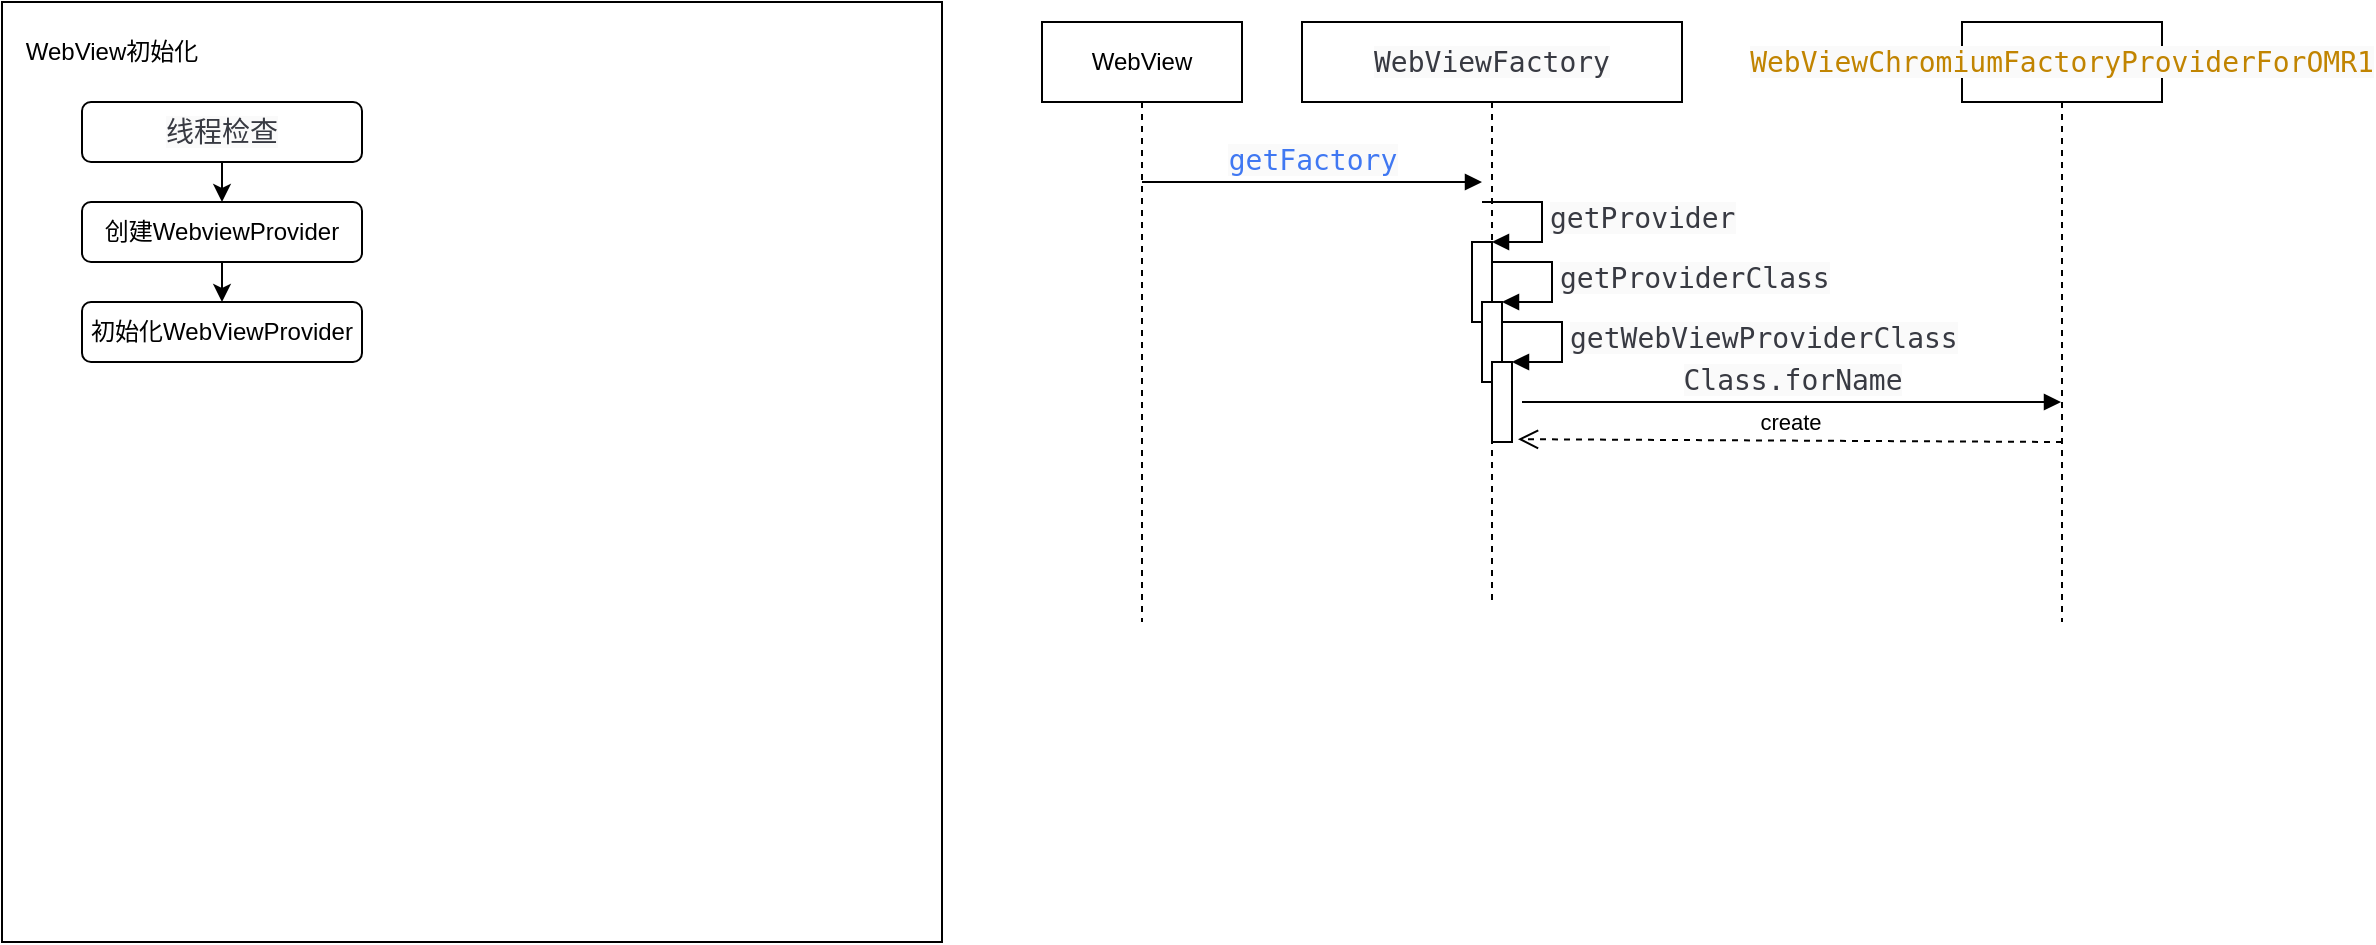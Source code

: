 <mxfile version="14.9.6" type="github">
  <diagram id="2jVplulDgXepH_xoGk73" name="Page-1">
    <mxGraphModel dx="1038" dy="585" grid="1" gridSize="10" guides="1" tooltips="1" connect="1" arrows="1" fold="1" page="1" pageScale="1" pageWidth="827" pageHeight="1169" math="0" shadow="0">
      <root>
        <mxCell id="0" />
        <mxCell id="1" parent="0" />
        <mxCell id="boVsB5EDwnH805TPusPQ-2" value="" style="whiteSpace=wrap;html=1;aspect=fixed;" vertex="1" parent="1">
          <mxGeometry x="20" y="30" width="470" height="470" as="geometry" />
        </mxCell>
        <mxCell id="boVsB5EDwnH805TPusPQ-3" value="WebView初始化" style="text;html=1;strokeColor=none;fillColor=none;align=center;verticalAlign=middle;whiteSpace=wrap;rounded=0;" vertex="1" parent="1">
          <mxGeometry x="30" y="50" width="90" height="10" as="geometry" />
        </mxCell>
        <mxCell id="boVsB5EDwnH805TPusPQ-4" value="&lt;div style=&quot;text-align: left&quot;&gt;&lt;font color=&quot;#383a42&quot; face=&quot;source code pro, dejavu sans mono, ubuntu mono, anonymous pro, droid sans mono, menlo, monaco, consolas, inconsolata, courier, monospace, pingfang sc, microsoft yahei, sans-serif&quot;&gt;&lt;span style=&quot;font-size: 14px ; background-color: rgb(250 , 250 , 250)&quot;&gt;线程检查&lt;/span&gt;&lt;/font&gt;&lt;/div&gt;" style="rounded=1;whiteSpace=wrap;html=1;" vertex="1" parent="1">
          <mxGeometry x="60" y="80" width="140" height="30" as="geometry" />
        </mxCell>
        <mxCell id="boVsB5EDwnH805TPusPQ-5" value="&lt;div style=&quot;text-align: left&quot;&gt;创建WebviewProvider&lt;/div&gt;" style="rounded=1;whiteSpace=wrap;html=1;" vertex="1" parent="1">
          <mxGeometry x="60" y="130" width="140" height="30" as="geometry" />
        </mxCell>
        <mxCell id="boVsB5EDwnH805TPusPQ-6" value="" style="endArrow=classic;html=1;exitX=0.5;exitY=1;exitDx=0;exitDy=0;entryX=0.5;entryY=0;entryDx=0;entryDy=0;" edge="1" parent="1" source="boVsB5EDwnH805TPusPQ-4" target="boVsB5EDwnH805TPusPQ-5">
          <mxGeometry width="50" height="50" relative="1" as="geometry">
            <mxPoint x="430" y="300" as="sourcePoint" />
            <mxPoint x="480" y="250" as="targetPoint" />
          </mxGeometry>
        </mxCell>
        <mxCell id="boVsB5EDwnH805TPusPQ-7" value="&lt;div style=&quot;text-align: left&quot;&gt;初始化WebViewProvider&lt;/div&gt;" style="rounded=1;whiteSpace=wrap;html=1;" vertex="1" parent="1">
          <mxGeometry x="60" y="180" width="140" height="30" as="geometry" />
        </mxCell>
        <mxCell id="boVsB5EDwnH805TPusPQ-10" value="" style="endArrow=classic;html=1;exitX=0.5;exitY=1;exitDx=0;exitDy=0;" edge="1" parent="1" source="boVsB5EDwnH805TPusPQ-5" target="boVsB5EDwnH805TPusPQ-7">
          <mxGeometry width="50" height="50" relative="1" as="geometry">
            <mxPoint x="180" y="290" as="sourcePoint" />
            <mxPoint x="230" y="240" as="targetPoint" />
          </mxGeometry>
        </mxCell>
        <mxCell id="boVsB5EDwnH805TPusPQ-11" value="WebView" style="shape=umlLifeline;perimeter=lifelinePerimeter;whiteSpace=wrap;html=1;container=1;collapsible=0;recursiveResize=0;outlineConnect=0;" vertex="1" parent="1">
          <mxGeometry x="540" y="40" width="100" height="300" as="geometry" />
        </mxCell>
        <mxCell id="boVsB5EDwnH805TPusPQ-19" value="&lt;span style=&quot;color: rgb(64 , 120 , 242) ; font-family: &amp;#34;source code pro&amp;#34; , &amp;#34;dejavu sans mono&amp;#34; , &amp;#34;ubuntu mono&amp;#34; , &amp;#34;anonymous pro&amp;#34; , &amp;#34;droid sans mono&amp;#34; , &amp;#34;menlo&amp;#34; , &amp;#34;monaco&amp;#34; , &amp;#34;consolas&amp;#34; , &amp;#34;inconsolata&amp;#34; , &amp;#34;courier&amp;#34; , monospace , &amp;#34;pingfang sc&amp;#34; , &amp;#34;microsoft yahei&amp;#34; , sans-serif ; font-size: 14px ; text-align: left ; background-color: rgb(250 , 250 , 250)&quot;&gt;getFactory&lt;/span&gt;" style="html=1;verticalAlign=bottom;endArrow=block;" edge="1" parent="boVsB5EDwnH805TPusPQ-11">
          <mxGeometry width="80" relative="1" as="geometry">
            <mxPoint x="50" y="80" as="sourcePoint" />
            <mxPoint x="220" y="80" as="targetPoint" />
          </mxGeometry>
        </mxCell>
        <mxCell id="boVsB5EDwnH805TPusPQ-18" value="&lt;span style=&quot;color: rgb(56 , 58 , 66) ; font-family: &amp;#34;source code pro&amp;#34; , &amp;#34;dejavu sans mono&amp;#34; , &amp;#34;ubuntu mono&amp;#34; , &amp;#34;anonymous pro&amp;#34; , &amp;#34;droid sans mono&amp;#34; , &amp;#34;menlo&amp;#34; , &amp;#34;monaco&amp;#34; , &amp;#34;consolas&amp;#34; , &amp;#34;inconsolata&amp;#34; , &amp;#34;courier&amp;#34; , monospace , &amp;#34;pingfang sc&amp;#34; , &amp;#34;microsoft yahei&amp;#34; , sans-serif ; font-size: 14px ; text-align: left ; background-color: rgb(250 , 250 , 250)&quot;&gt;WebViewFactory&lt;/span&gt;" style="shape=umlLifeline;perimeter=lifelinePerimeter;whiteSpace=wrap;html=1;container=1;collapsible=0;recursiveResize=0;outlineConnect=0;" vertex="1" parent="1">
          <mxGeometry x="670" y="40" width="190" height="290" as="geometry" />
        </mxCell>
        <mxCell id="boVsB5EDwnH805TPusPQ-22" value="" style="html=1;points=[];perimeter=orthogonalPerimeter;" vertex="1" parent="boVsB5EDwnH805TPusPQ-18">
          <mxGeometry x="85" y="110" width="10" height="40" as="geometry" />
        </mxCell>
        <mxCell id="boVsB5EDwnH805TPusPQ-23" value="&lt;span style=&quot;color: rgb(56 , 58 , 66) ; font-family: &amp;#34;source code pro&amp;#34; , &amp;#34;dejavu sans mono&amp;#34; , &amp;#34;ubuntu mono&amp;#34; , &amp;#34;anonymous pro&amp;#34; , &amp;#34;droid sans mono&amp;#34; , &amp;#34;menlo&amp;#34; , &amp;#34;monaco&amp;#34; , &amp;#34;consolas&amp;#34; , &amp;#34;inconsolata&amp;#34; , &amp;#34;courier&amp;#34; , monospace , &amp;#34;pingfang sc&amp;#34; , &amp;#34;microsoft yahei&amp;#34; , sans-serif ; font-size: 14px ; background-color: rgb(250 , 250 , 250)&quot;&gt;getProvider&lt;/span&gt;" style="edgeStyle=orthogonalEdgeStyle;html=1;align=left;spacingLeft=2;endArrow=block;rounded=0;entryX=1;entryY=0;" edge="1" target="boVsB5EDwnH805TPusPQ-22" parent="boVsB5EDwnH805TPusPQ-18">
          <mxGeometry relative="1" as="geometry">
            <mxPoint x="90" y="90" as="sourcePoint" />
            <Array as="points">
              <mxPoint x="120" y="90" />
            </Array>
          </mxGeometry>
        </mxCell>
        <mxCell id="boVsB5EDwnH805TPusPQ-24" value="" style="html=1;points=[];perimeter=orthogonalPerimeter;" vertex="1" parent="boVsB5EDwnH805TPusPQ-18">
          <mxGeometry x="90" y="140" width="10" height="40" as="geometry" />
        </mxCell>
        <mxCell id="boVsB5EDwnH805TPusPQ-25" value="&lt;span style=&quot;color: rgb(56 , 58 , 66) ; font-family: &amp;#34;source code pro&amp;#34; , &amp;#34;dejavu sans mono&amp;#34; , &amp;#34;ubuntu mono&amp;#34; , &amp;#34;anonymous pro&amp;#34; , &amp;#34;droid sans mono&amp;#34; , &amp;#34;menlo&amp;#34; , &amp;#34;monaco&amp;#34; , &amp;#34;consolas&amp;#34; , &amp;#34;inconsolata&amp;#34; , &amp;#34;courier&amp;#34; , monospace , &amp;#34;pingfang sc&amp;#34; , &amp;#34;microsoft yahei&amp;#34; , sans-serif ; font-size: 14px ; background-color: rgb(250 , 250 , 250)&quot;&gt;getProviderClass&lt;/span&gt;" style="edgeStyle=orthogonalEdgeStyle;html=1;align=left;spacingLeft=2;endArrow=block;rounded=0;entryX=1;entryY=0;" edge="1" target="boVsB5EDwnH805TPusPQ-24" parent="boVsB5EDwnH805TPusPQ-18">
          <mxGeometry relative="1" as="geometry">
            <mxPoint x="95" y="120" as="sourcePoint" />
            <Array as="points">
              <mxPoint x="125" y="120" />
            </Array>
          </mxGeometry>
        </mxCell>
        <mxCell id="boVsB5EDwnH805TPusPQ-26" value="" style="html=1;points=[];perimeter=orthogonalPerimeter;" vertex="1" parent="boVsB5EDwnH805TPusPQ-18">
          <mxGeometry x="95" y="170" width="10" height="40" as="geometry" />
        </mxCell>
        <mxCell id="boVsB5EDwnH805TPusPQ-27" value="&lt;span style=&quot;color: rgb(56 , 58 , 66) ; font-family: &amp;#34;source code pro&amp;#34; , &amp;#34;dejavu sans mono&amp;#34; , &amp;#34;ubuntu mono&amp;#34; , &amp;#34;anonymous pro&amp;#34; , &amp;#34;droid sans mono&amp;#34; , &amp;#34;menlo&amp;#34; , &amp;#34;monaco&amp;#34; , &amp;#34;consolas&amp;#34; , &amp;#34;inconsolata&amp;#34; , &amp;#34;courier&amp;#34; , monospace , &amp;#34;pingfang sc&amp;#34; , &amp;#34;microsoft yahei&amp;#34; , sans-serif ; font-size: 14px ; background-color: rgb(250 , 250 , 250)&quot;&gt;getWebViewProviderClass&lt;/span&gt;" style="edgeStyle=orthogonalEdgeStyle;html=1;align=left;spacingLeft=2;endArrow=block;rounded=0;entryX=1;entryY=0;" edge="1" target="boVsB5EDwnH805TPusPQ-26" parent="boVsB5EDwnH805TPusPQ-18">
          <mxGeometry relative="1" as="geometry">
            <mxPoint x="100" y="150" as="sourcePoint" />
            <Array as="points">
              <mxPoint x="130" y="150" />
            </Array>
          </mxGeometry>
        </mxCell>
        <mxCell id="boVsB5EDwnH805TPusPQ-29" value="&lt;span style=&quot;color: rgb(56 , 58 , 66) ; font-family: &amp;#34;source code pro&amp;#34; , &amp;#34;dejavu sans mono&amp;#34; , &amp;#34;ubuntu mono&amp;#34; , &amp;#34;anonymous pro&amp;#34; , &amp;#34;droid sans mono&amp;#34; , &amp;#34;menlo&amp;#34; , &amp;#34;monaco&amp;#34; , &amp;#34;consolas&amp;#34; , &amp;#34;inconsolata&amp;#34; , &amp;#34;courier&amp;#34; , monospace , &amp;#34;pingfang sc&amp;#34; , &amp;#34;microsoft yahei&amp;#34; , sans-serif ; font-size: 14px ; text-align: left ; background-color: rgb(250 , 250 , 250)&quot;&gt;Class.forName&lt;/span&gt;" style="html=1;verticalAlign=bottom;endArrow=block;" edge="1" parent="boVsB5EDwnH805TPusPQ-18" target="boVsB5EDwnH805TPusPQ-28">
          <mxGeometry width="80" relative="1" as="geometry">
            <mxPoint x="110" y="190" as="sourcePoint" />
            <mxPoint x="190" y="190" as="targetPoint" />
          </mxGeometry>
        </mxCell>
        <mxCell id="boVsB5EDwnH805TPusPQ-28" value="&lt;span style=&quot;color: rgb(193 , 132 , 1) ; font-family: &amp;#34;source code pro&amp;#34; , &amp;#34;dejavu sans mono&amp;#34; , &amp;#34;ubuntu mono&amp;#34; , &amp;#34;anonymous pro&amp;#34; , &amp;#34;droid sans mono&amp;#34; , &amp;#34;menlo&amp;#34; , &amp;#34;monaco&amp;#34; , &amp;#34;consolas&amp;#34; , &amp;#34;inconsolata&amp;#34; , &amp;#34;courier&amp;#34; , monospace , &amp;#34;pingfang sc&amp;#34; , &amp;#34;microsoft yahei&amp;#34; , sans-serif ; font-size: 14px ; text-align: left ; background-color: rgb(250 , 250 , 250)&quot;&gt;WebViewChromiumFactoryProviderForOMR1&lt;/span&gt;" style="shape=umlLifeline;perimeter=lifelinePerimeter;whiteSpace=wrap;html=1;container=1;collapsible=0;recursiveResize=0;outlineConnect=0;" vertex="1" parent="1">
          <mxGeometry x="1000" y="40" width="100" height="300" as="geometry" />
        </mxCell>
        <mxCell id="boVsB5EDwnH805TPusPQ-30" value="create" style="html=1;verticalAlign=bottom;endArrow=open;dashed=1;endSize=8;entryX=1.3;entryY=0.965;entryDx=0;entryDy=0;entryPerimeter=0;" edge="1" parent="1" target="boVsB5EDwnH805TPusPQ-26">
          <mxGeometry relative="1" as="geometry">
            <mxPoint x="1050" y="250" as="sourcePoint" />
            <mxPoint x="970" y="250" as="targetPoint" />
          </mxGeometry>
        </mxCell>
      </root>
    </mxGraphModel>
  </diagram>
</mxfile>
